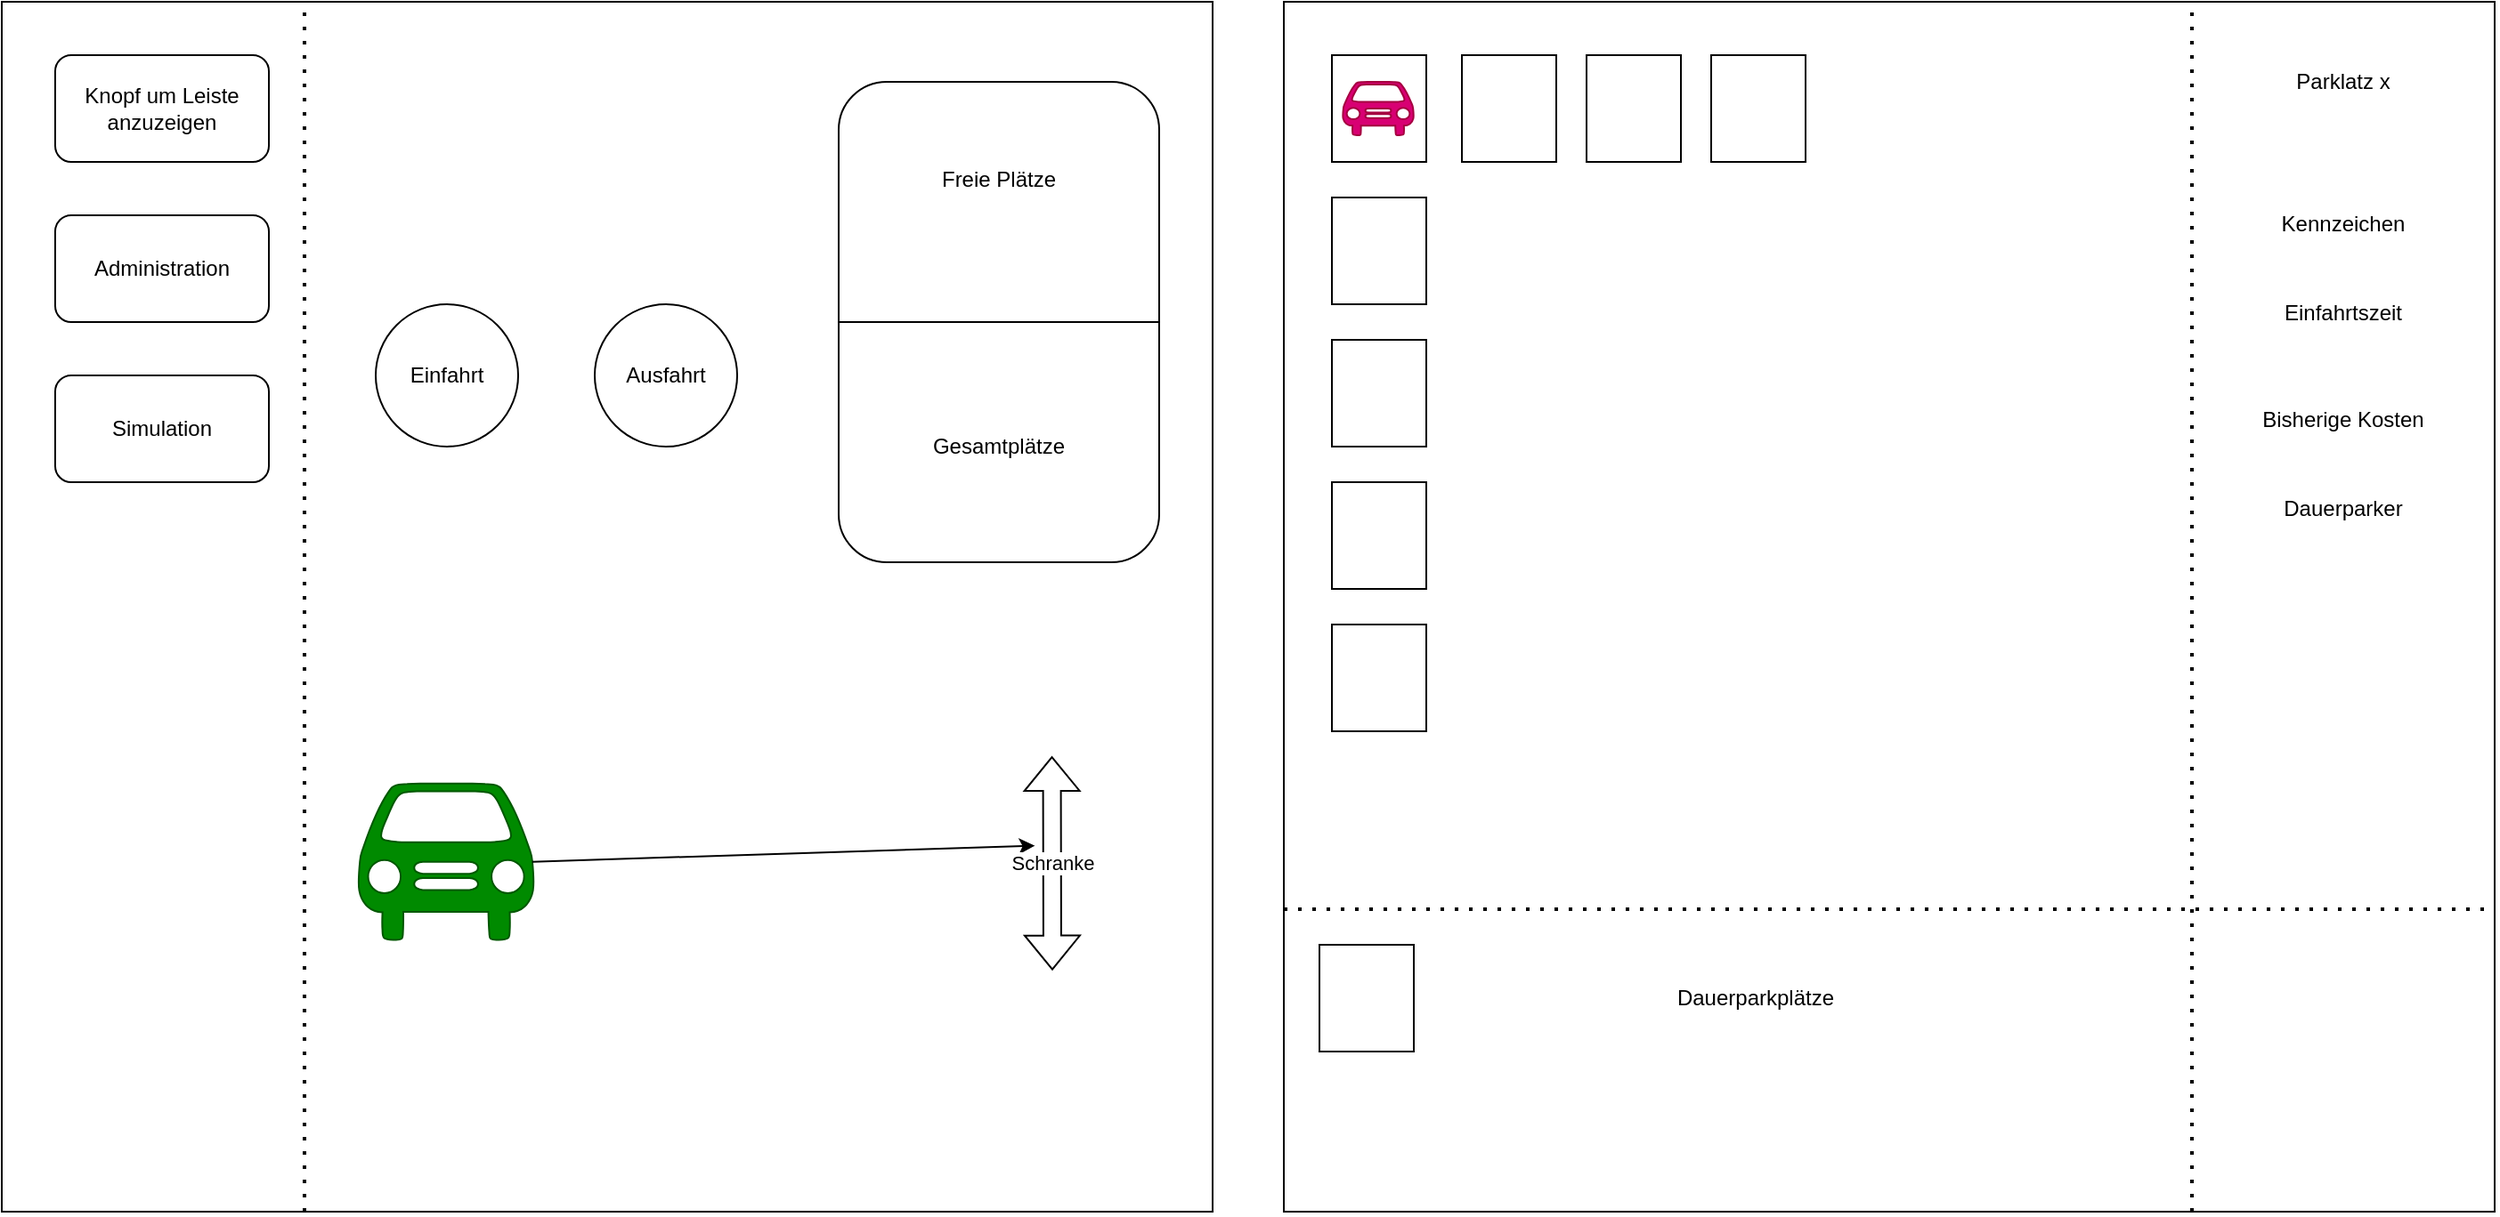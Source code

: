 <mxfile version="21.1.5" type="device">
  <diagram name="Seite-1" id="A3KtyuKc_eczXpM-YQrN">
    <mxGraphModel dx="1449" dy="838" grid="1" gridSize="10" guides="1" tooltips="1" connect="1" arrows="1" fold="1" page="1" pageScale="1" pageWidth="827" pageHeight="1169" math="0" shadow="0">
      <root>
        <mxCell id="0" />
        <mxCell id="1" parent="0" />
        <mxCell id="VH4WknKIyOFC4oMCrj0F-1" value="" style="whiteSpace=wrap;html=1;aspect=fixed;" vertex="1" parent="1">
          <mxGeometry x="80" y="40" width="680" height="680" as="geometry" />
        </mxCell>
        <mxCell id="VH4WknKIyOFC4oMCrj0F-3" value="" style="rounded=1;whiteSpace=wrap;html=1;" vertex="1" parent="1">
          <mxGeometry x="550" y="85" width="180" height="270" as="geometry" />
        </mxCell>
        <mxCell id="VH4WknKIyOFC4oMCrj0F-4" value="Freie Plätze" style="text;html=1;strokeColor=none;fillColor=none;align=center;verticalAlign=middle;whiteSpace=wrap;rounded=0;" vertex="1" parent="1">
          <mxGeometry x="595" y="130" width="90" height="20" as="geometry" />
        </mxCell>
        <mxCell id="VH4WknKIyOFC4oMCrj0F-5" value="Gesamtplätze" style="text;html=1;strokeColor=none;fillColor=none;align=center;verticalAlign=middle;whiteSpace=wrap;rounded=0;" vertex="1" parent="1">
          <mxGeometry x="595" y="280" width="90" height="20" as="geometry" />
        </mxCell>
        <mxCell id="VH4WknKIyOFC4oMCrj0F-6" value="" style="endArrow=none;html=1;rounded=0;entryX=1;entryY=0.5;entryDx=0;entryDy=0;exitX=0;exitY=0.5;exitDx=0;exitDy=0;" edge="1" parent="1" source="VH4WknKIyOFC4oMCrj0F-3" target="VH4WknKIyOFC4oMCrj0F-3">
          <mxGeometry width="50" height="50" relative="1" as="geometry">
            <mxPoint x="390" y="430" as="sourcePoint" />
            <mxPoint x="440" y="380" as="targetPoint" />
          </mxGeometry>
        </mxCell>
        <mxCell id="VH4WknKIyOFC4oMCrj0F-7" value="" style="endArrow=none;dashed=1;html=1;dashPattern=1 3;strokeWidth=2;rounded=0;entryX=0.25;entryY=0;entryDx=0;entryDy=0;exitX=0.25;exitY=1;exitDx=0;exitDy=0;" edge="1" parent="1" source="VH4WknKIyOFC4oMCrj0F-1" target="VH4WknKIyOFC4oMCrj0F-1">
          <mxGeometry width="50" height="50" relative="1" as="geometry">
            <mxPoint x="390" y="430" as="sourcePoint" />
            <mxPoint x="440" y="380" as="targetPoint" />
          </mxGeometry>
        </mxCell>
        <mxCell id="VH4WknKIyOFC4oMCrj0F-8" value="Administration" style="rounded=1;whiteSpace=wrap;html=1;" vertex="1" parent="1">
          <mxGeometry x="110" y="160" width="120" height="60" as="geometry" />
        </mxCell>
        <mxCell id="VH4WknKIyOFC4oMCrj0F-9" value="Simulation" style="rounded=1;whiteSpace=wrap;html=1;" vertex="1" parent="1">
          <mxGeometry x="110" y="250" width="120" height="60" as="geometry" />
        </mxCell>
        <mxCell id="VH4WknKIyOFC4oMCrj0F-10" value="Knopf um Leiste anzuzeigen" style="rounded=1;whiteSpace=wrap;html=1;" vertex="1" parent="1">
          <mxGeometry x="110" y="70" width="120" height="60" as="geometry" />
        </mxCell>
        <mxCell id="VH4WknKIyOFC4oMCrj0F-11" value="" style="whiteSpace=wrap;html=1;aspect=fixed;" vertex="1" parent="1">
          <mxGeometry x="800" y="40" width="680" height="680" as="geometry" />
        </mxCell>
        <mxCell id="VH4WknKIyOFC4oMCrj0F-12" value="" style="rounded=0;whiteSpace=wrap;html=1;" vertex="1" parent="1">
          <mxGeometry x="827" y="70" width="53" height="60" as="geometry" />
        </mxCell>
        <mxCell id="VH4WknKIyOFC4oMCrj0F-13" value="" style="rounded=0;whiteSpace=wrap;html=1;" vertex="1" parent="1">
          <mxGeometry x="900" y="70" width="53" height="60" as="geometry" />
        </mxCell>
        <mxCell id="VH4WknKIyOFC4oMCrj0F-14" value="" style="rounded=0;whiteSpace=wrap;html=1;" vertex="1" parent="1">
          <mxGeometry x="970" y="70" width="53" height="60" as="geometry" />
        </mxCell>
        <mxCell id="VH4WknKIyOFC4oMCrj0F-15" value="" style="rounded=0;whiteSpace=wrap;html=1;" vertex="1" parent="1">
          <mxGeometry x="1040" y="70" width="53" height="60" as="geometry" />
        </mxCell>
        <mxCell id="VH4WknKIyOFC4oMCrj0F-16" value="" style="rounded=0;whiteSpace=wrap;html=1;" vertex="1" parent="1">
          <mxGeometry x="827" y="150" width="53" height="60" as="geometry" />
        </mxCell>
        <mxCell id="VH4WknKIyOFC4oMCrj0F-17" value="" style="rounded=0;whiteSpace=wrap;html=1;" vertex="1" parent="1">
          <mxGeometry x="827" y="230" width="53" height="60" as="geometry" />
        </mxCell>
        <mxCell id="VH4WknKIyOFC4oMCrj0F-18" value="" style="rounded=0;whiteSpace=wrap;html=1;" vertex="1" parent="1">
          <mxGeometry x="827" y="310" width="53" height="60" as="geometry" />
        </mxCell>
        <mxCell id="VH4WknKIyOFC4oMCrj0F-19" value="" style="rounded=0;whiteSpace=wrap;html=1;" vertex="1" parent="1">
          <mxGeometry x="827" y="390" width="53" height="60" as="geometry" />
        </mxCell>
        <mxCell id="VH4WknKIyOFC4oMCrj0F-21" value="" style="endArrow=none;dashed=1;html=1;dashPattern=1 3;strokeWidth=2;rounded=0;entryX=0.75;entryY=0;entryDx=0;entryDy=0;exitX=0.75;exitY=1;exitDx=0;exitDy=0;" edge="1" parent="1" source="VH4WknKIyOFC4oMCrj0F-11" target="VH4WknKIyOFC4oMCrj0F-11">
          <mxGeometry width="50" height="50" relative="1" as="geometry">
            <mxPoint x="1220" y="420" as="sourcePoint" />
            <mxPoint x="1270" y="370" as="targetPoint" />
          </mxGeometry>
        </mxCell>
        <mxCell id="VH4WknKIyOFC4oMCrj0F-22" value="Parklatz x" style="text;html=1;strokeColor=none;fillColor=none;align=center;verticalAlign=middle;whiteSpace=wrap;rounded=0;" vertex="1" parent="1">
          <mxGeometry x="1310" y="70" width="170" height="30" as="geometry" />
        </mxCell>
        <mxCell id="VH4WknKIyOFC4oMCrj0F-23" value="Kennzeichen" style="text;html=1;strokeColor=none;fillColor=none;align=center;verticalAlign=middle;whiteSpace=wrap;rounded=0;" vertex="1" parent="1">
          <mxGeometry x="1310" y="150" width="170" height="30" as="geometry" />
        </mxCell>
        <mxCell id="VH4WknKIyOFC4oMCrj0F-24" value="Einfahrtszeit" style="text;html=1;strokeColor=none;fillColor=none;align=center;verticalAlign=middle;whiteSpace=wrap;rounded=0;" vertex="1" parent="1">
          <mxGeometry x="1310" y="200" width="170" height="30" as="geometry" />
        </mxCell>
        <mxCell id="VH4WknKIyOFC4oMCrj0F-25" value="Bisherige Kosten" style="text;html=1;strokeColor=none;fillColor=none;align=center;verticalAlign=middle;whiteSpace=wrap;rounded=0;" vertex="1" parent="1">
          <mxGeometry x="1310" y="260" width="170" height="30" as="geometry" />
        </mxCell>
        <mxCell id="VH4WknKIyOFC4oMCrj0F-26" value="Dauerparker" style="text;html=1;strokeColor=none;fillColor=none;align=center;verticalAlign=middle;whiteSpace=wrap;rounded=0;" vertex="1" parent="1">
          <mxGeometry x="1310" y="310" width="170" height="30" as="geometry" />
        </mxCell>
        <mxCell id="VH4WknKIyOFC4oMCrj0F-27" value="" style="endArrow=none;dashed=1;html=1;dashPattern=1 3;strokeWidth=2;rounded=0;exitX=0;exitY=0.75;exitDx=0;exitDy=0;entryX=1;entryY=0.75;entryDx=0;entryDy=0;" edge="1" parent="1" source="VH4WknKIyOFC4oMCrj0F-11" target="VH4WknKIyOFC4oMCrj0F-11">
          <mxGeometry width="50" height="50" relative="1" as="geometry">
            <mxPoint x="1220" y="500" as="sourcePoint" />
            <mxPoint x="1270" y="450" as="targetPoint" />
          </mxGeometry>
        </mxCell>
        <mxCell id="VH4WknKIyOFC4oMCrj0F-28" value="" style="rounded=0;whiteSpace=wrap;html=1;" vertex="1" parent="1">
          <mxGeometry x="820" y="570" width="53" height="60" as="geometry" />
        </mxCell>
        <mxCell id="VH4WknKIyOFC4oMCrj0F-29" value="Dauerparkplätze" style="text;html=1;strokeColor=none;fillColor=none;align=center;verticalAlign=middle;whiteSpace=wrap;rounded=0;" vertex="1" parent="1">
          <mxGeometry x="980" y="585" width="170" height="30" as="geometry" />
        </mxCell>
        <mxCell id="VH4WknKIyOFC4oMCrj0F-30" value="" style="shape=mxgraph.signs.transportation.car_1;html=1;pointerEvents=1;fillColor=#d80073;strokeColor=#A50040;verticalLabelPosition=bottom;verticalAlign=top;align=center;fontColor=#ffffff;" vertex="1" parent="1">
          <mxGeometry x="833" y="85" width="40" height="30" as="geometry" />
        </mxCell>
        <mxCell id="VH4WknKIyOFC4oMCrj0F-32" value="Einfahrt" style="ellipse;whiteSpace=wrap;html=1;aspect=fixed;" vertex="1" parent="1">
          <mxGeometry x="290" y="210" width="80" height="80" as="geometry" />
        </mxCell>
        <mxCell id="VH4WknKIyOFC4oMCrj0F-33" value="Ausfahrt" style="ellipse;whiteSpace=wrap;html=1;aspect=fixed;" vertex="1" parent="1">
          <mxGeometry x="413" y="210" width="80" height="80" as="geometry" />
        </mxCell>
        <mxCell id="VH4WknKIyOFC4oMCrj0F-34" value="" style="shape=mxgraph.signs.transportation.car_1;html=1;pointerEvents=1;fillColor=#008a00;strokeColor=#005700;verticalLabelPosition=bottom;verticalAlign=top;align=center;fontColor=#ffffff;" vertex="1" parent="1">
          <mxGeometry x="280" y="479.32" width="99" height="88" as="geometry" />
        </mxCell>
        <mxCell id="VH4WknKIyOFC4oMCrj0F-35" value="" style="endArrow=classic;html=1;rounded=0;exitX=0.99;exitY=0.5;exitDx=0;exitDy=0;exitPerimeter=0;entryX=0.618;entryY=0.75;entryDx=0;entryDy=0;entryPerimeter=0;" edge="1" parent="1" source="VH4WknKIyOFC4oMCrj0F-34">
          <mxGeometry width="50" height="50" relative="1" as="geometry">
            <mxPoint x="910" y="384.32" as="sourcePoint" />
            <mxPoint x="660.24" y="514.32" as="targetPoint" />
          </mxGeometry>
        </mxCell>
        <mxCell id="VH4WknKIyOFC4oMCrj0F-36" value="Schranke" style="shape=flexArrow;endArrow=classic;startArrow=classic;html=1;rounded=0;entryX=0.632;entryY=0.676;entryDx=0;entryDy=0;entryPerimeter=0;" edge="1" parent="1">
          <mxGeometry width="100" height="100" relative="1" as="geometry">
            <mxPoint x="670" y="584.32" as="sourcePoint" />
            <mxPoint x="669.76" y="464.0" as="targetPoint" />
          </mxGeometry>
        </mxCell>
      </root>
    </mxGraphModel>
  </diagram>
</mxfile>
